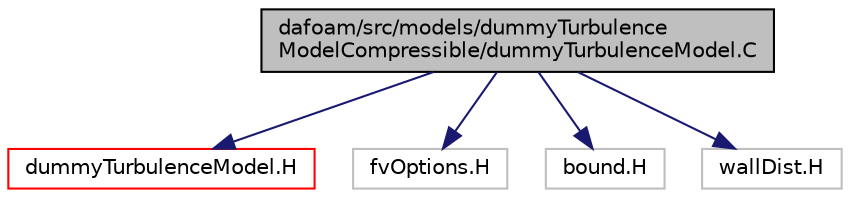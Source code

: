 digraph "dafoam/src/models/dummyTurbulenceModelCompressible/dummyTurbulenceModel.C"
{
  bgcolor="transparent";
  edge [fontname="Helvetica",fontsize="10",labelfontname="Helvetica",labelfontsize="10"];
  node [fontname="Helvetica",fontsize="10",shape=record];
  Node0 [label="dafoam/src/models/dummyTurbulence\lModelCompressible/dummyTurbulenceModel.C",height=0.2,width=0.4,color="black", fillcolor="grey75", style="filled", fontcolor="black"];
  Node0 -> Node1 [color="midnightblue",fontsize="10",style="solid",fontname="Helvetica"];
  Node1 [label="dummyTurbulenceModel.H",height=0.2,width=0.4,color="red",URL="$dummyTurbulenceModelCompressible_2dummyTurbulenceModel_8H.html"];
  Node0 -> Node4 [color="midnightblue",fontsize="10",style="solid",fontname="Helvetica"];
  Node4 [label="fvOptions.H",height=0.2,width=0.4,color="grey75"];
  Node0 -> Node5 [color="midnightblue",fontsize="10",style="solid",fontname="Helvetica"];
  Node5 [label="bound.H",height=0.2,width=0.4,color="grey75"];
  Node0 -> Node6 [color="midnightblue",fontsize="10",style="solid",fontname="Helvetica"];
  Node6 [label="wallDist.H",height=0.2,width=0.4,color="grey75"];
}
